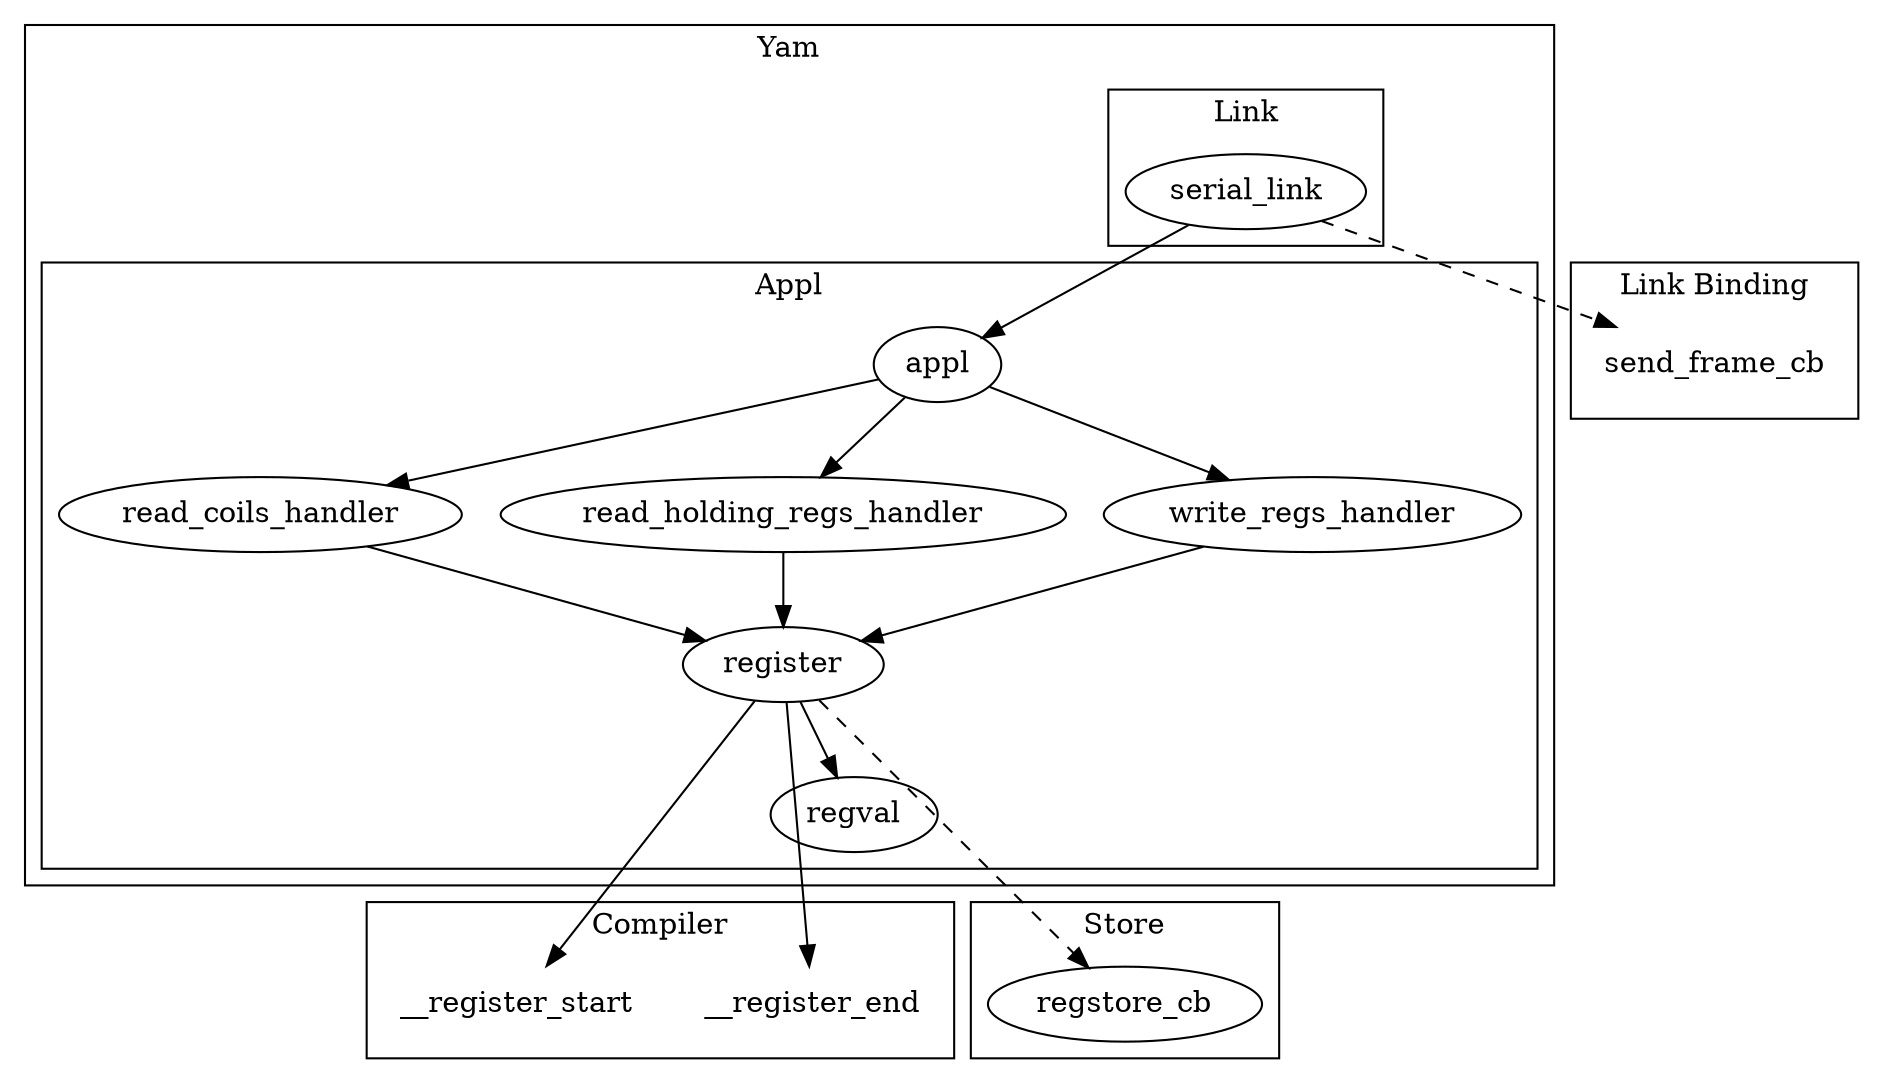 digraph {
    splines = line;
    subgraph cluster_yam {
        label = "Yam";
        subgraph cluster_appl {
            label = "Appl";
            appl; read_coils_handler; read_holding_regs_handler; write_regs_handler; register; regval;
        }
        subgraph cluster_link {
            label = "Link";
            serial_link;
        }
    }
    subgraph cluster_link_binding {
        label = "Link Binding";
        send_frame_cb[shape=none];
    }
    subgraph cluster_compiler {
        label = "Compiler";
        __register_start[shape=none]; __register_end[shape=none];
    }
    subgraph cluster_store {
        label = "Store";
        regstore_cb;
    }

    appl -> read_coils_handler;
    appl -> read_holding_regs_handler;
    appl -> write_regs_handler;
    read_coils_handler -> register;
    read_holding_regs_handler -> register;
    write_regs_handler -> register;
    register -> regval;
    register -> __register_start;
    register -> __register_end;
    register -> regstore_cb [style=dashed];
    serial_link -> appl;
    serial_link -> send_frame_cb [style=dashed];

    regval -> __register_start [style=invis];
    regval -> __register_end [style=invis];
    regval -> regstore_cb [style=invis];
}

